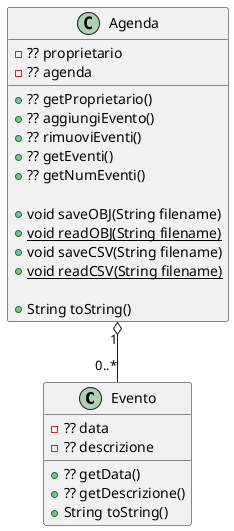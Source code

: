 @startuml

class Evento{
    - ?? data
    - ?? descrizione

    + ?? getData()
    + ?? getDescrizione()
    + String toString()
}

class Agenda{
    - ?? proprietario
    - ?? agenda

    + ?? getProprietario()
    + ?? aggiungiEvento()
    + ?? rimuoviEventi()
    + ?? getEventi()
    + ?? getNumEventi()

    + void saveOBJ(String filename)
    + {static} void readOBJ(String filename)
    + void saveCSV(String filename)
    + {static} void readCSV(String filename)

    + String toString()
}

Agenda "1" o-- "0..*" Evento

@enduml